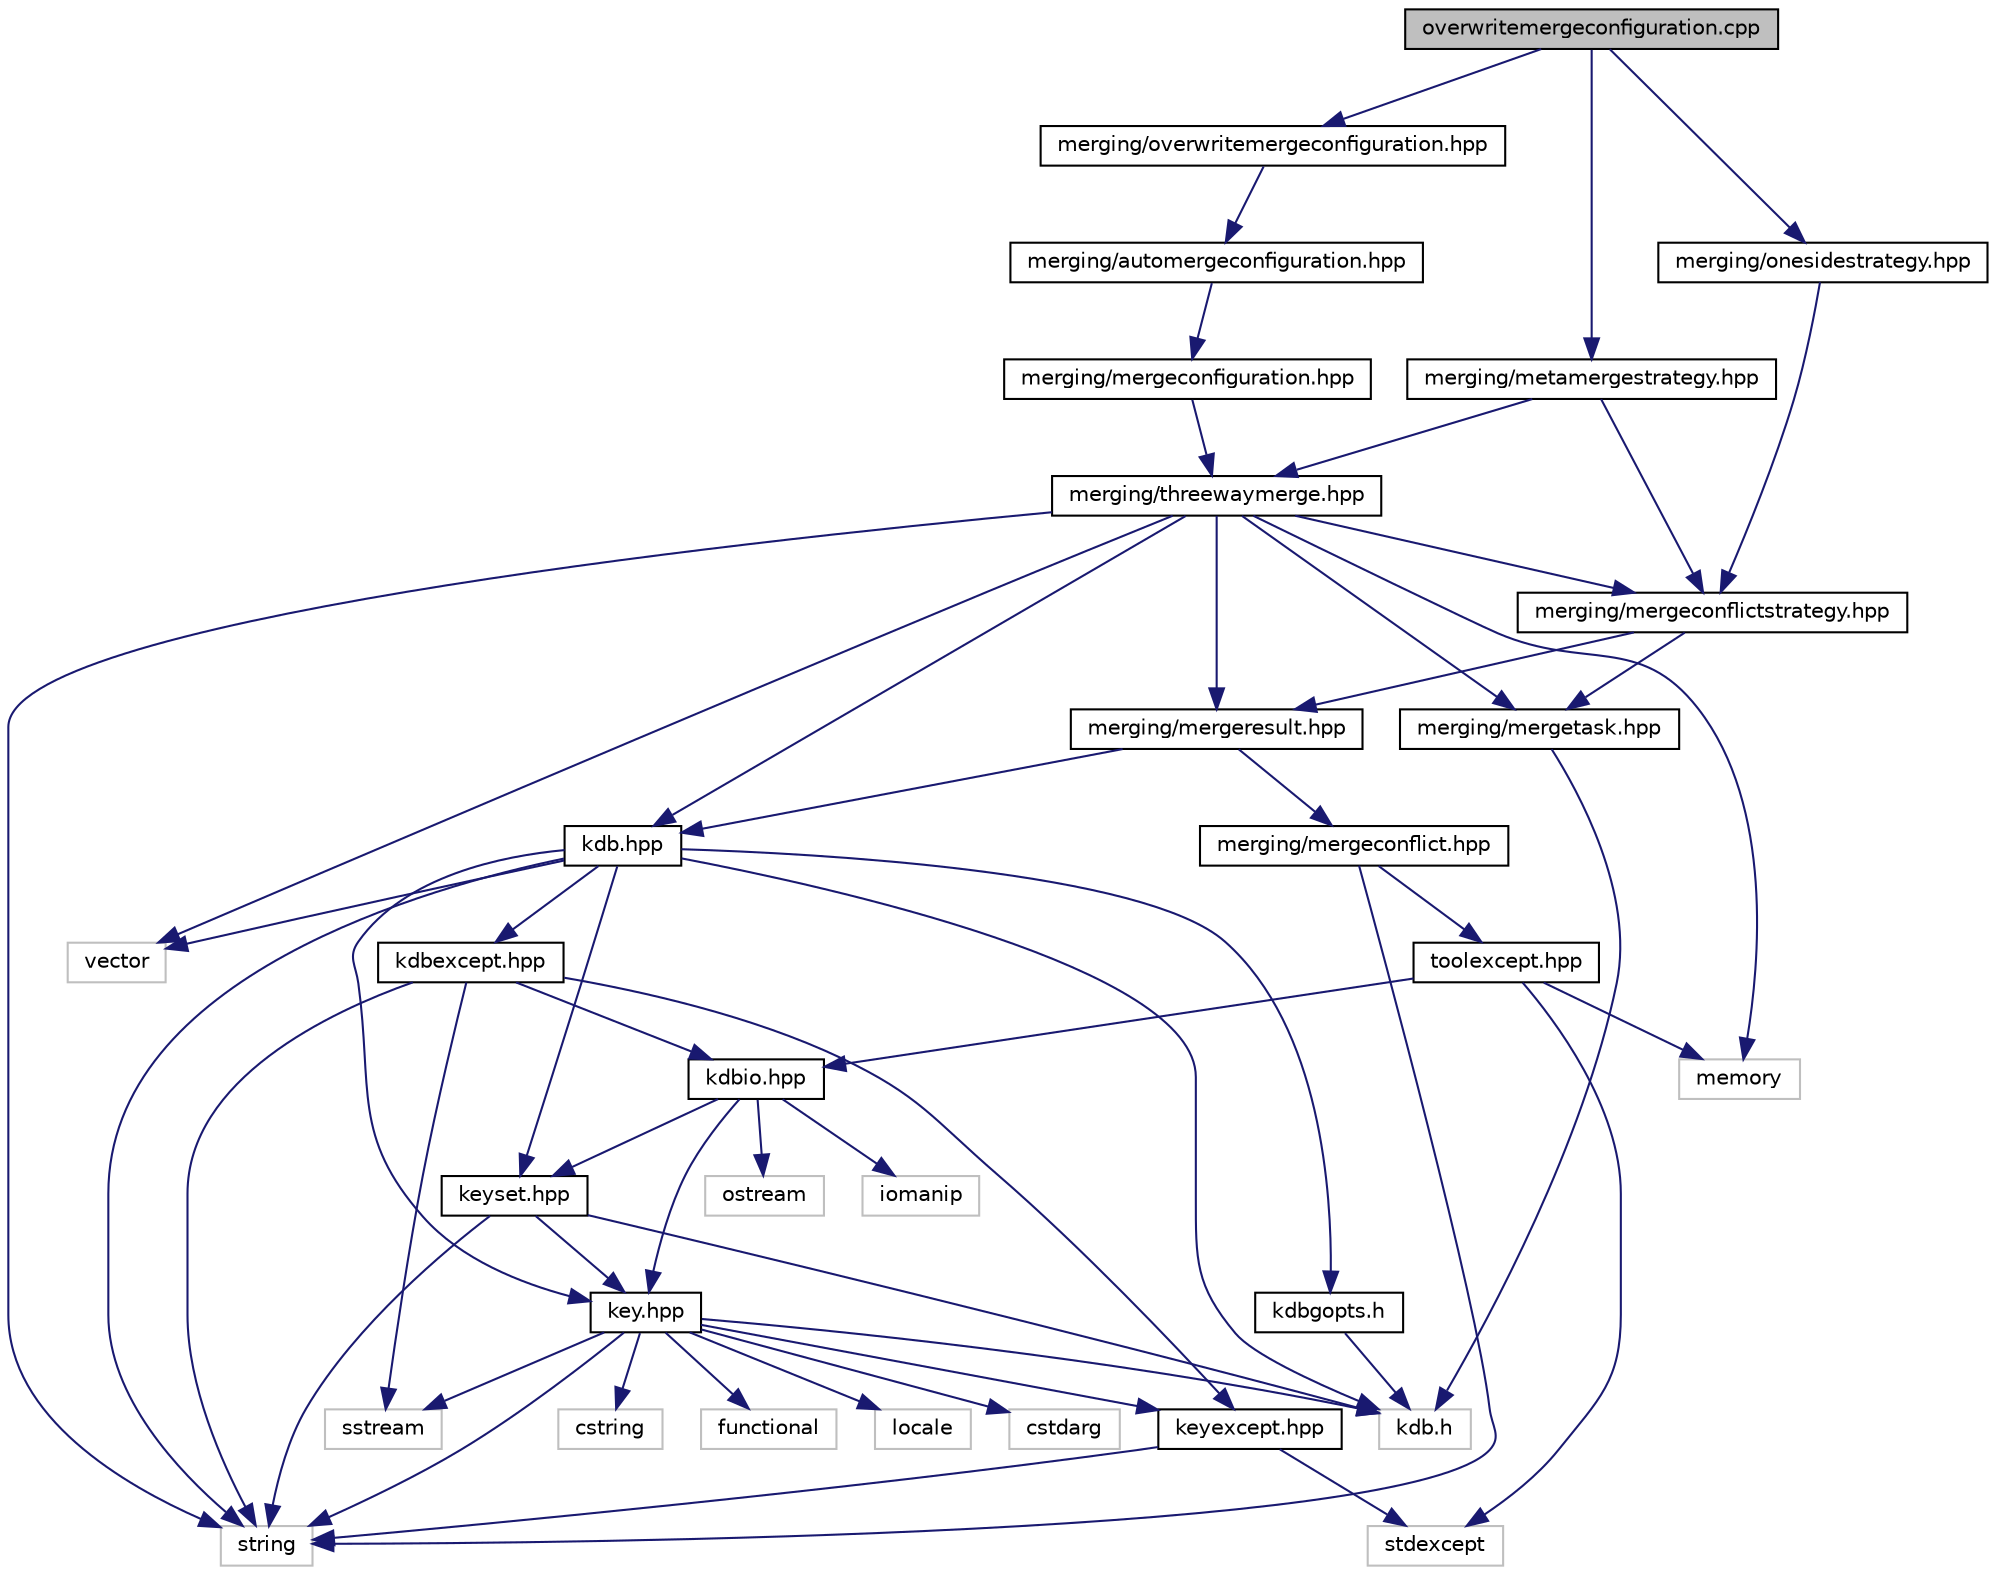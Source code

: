 digraph "overwritemergeconfiguration.cpp"
{
 // LATEX_PDF_SIZE
  edge [fontname="Helvetica",fontsize="10",labelfontname="Helvetica",labelfontsize="10"];
  node [fontname="Helvetica",fontsize="10",shape=record];
  Node1 [label="overwritemergeconfiguration.cpp",height=0.2,width=0.4,color="black", fillcolor="grey75", style="filled", fontcolor="black",tooltip=" "];
  Node1 -> Node2 [color="midnightblue",fontsize="10",style="solid"];
  Node2 [label="merging/metamergestrategy.hpp",height=0.2,width=0.4,color="black", fillcolor="white", style="filled",URL="$metamergestrategy_8hpp.html",tooltip="Applies a MergeConflictStrategy on the metakeys."];
  Node2 -> Node3 [color="midnightblue",fontsize="10",style="solid"];
  Node3 [label="merging/mergeconflictstrategy.hpp",height=0.2,width=0.4,color="black", fillcolor="white", style="filled",URL="$mergeconflictstrategy_8hpp.html",tooltip="Interface for a MergeConflictStrategy."];
  Node3 -> Node4 [color="midnightblue",fontsize="10",style="solid"];
  Node4 [label="merging/mergeresult.hpp",height=0.2,width=0.4,color="black", fillcolor="white", style="filled",URL="$mergeresult_8hpp.html",tooltip="Class modelling the result of a three way merge."];
  Node4 -> Node5 [color="midnightblue",fontsize="10",style="solid"];
  Node5 [label="kdb.hpp",height=0.2,width=0.4,color="black", fillcolor="white", style="filled",URL="$kdb_8hpp.html",tooltip=" "];
  Node5 -> Node6 [color="midnightblue",fontsize="10",style="solid"];
  Node6 [label="string",height=0.2,width=0.4,color="grey75", fillcolor="white", style="filled",tooltip=" "];
  Node5 -> Node7 [color="midnightblue",fontsize="10",style="solid"];
  Node7 [label="vector",height=0.2,width=0.4,color="grey75", fillcolor="white", style="filled",tooltip=" "];
  Node5 -> Node8 [color="midnightblue",fontsize="10",style="solid"];
  Node8 [label="kdbexcept.hpp",height=0.2,width=0.4,color="black", fillcolor="white", style="filled",URL="$kdbexcept_8hpp.html",tooltip=" "];
  Node8 -> Node9 [color="midnightblue",fontsize="10",style="solid"];
  Node9 [label="keyexcept.hpp",height=0.2,width=0.4,color="black", fillcolor="white", style="filled",URL="$keyexcept_8hpp.html",tooltip=" "];
  Node9 -> Node10 [color="midnightblue",fontsize="10",style="solid"];
  Node10 [label="stdexcept",height=0.2,width=0.4,color="grey75", fillcolor="white", style="filled",tooltip=" "];
  Node9 -> Node6 [color="midnightblue",fontsize="10",style="solid"];
  Node8 -> Node11 [color="midnightblue",fontsize="10",style="solid"];
  Node11 [label="sstream",height=0.2,width=0.4,color="grey75", fillcolor="white", style="filled",tooltip=" "];
  Node8 -> Node6 [color="midnightblue",fontsize="10",style="solid"];
  Node8 -> Node12 [color="midnightblue",fontsize="10",style="solid"];
  Node12 [label="kdbio.hpp",height=0.2,width=0.4,color="black", fillcolor="white", style="filled",URL="$kdbio_8hpp.html",tooltip=" "];
  Node12 -> Node13 [color="midnightblue",fontsize="10",style="solid"];
  Node13 [label="key.hpp",height=0.2,width=0.4,color="black", fillcolor="white", style="filled",URL="$key_8hpp.html",tooltip=" "];
  Node13 -> Node14 [color="midnightblue",fontsize="10",style="solid"];
  Node14 [label="cstdarg",height=0.2,width=0.4,color="grey75", fillcolor="white", style="filled",tooltip=" "];
  Node13 -> Node15 [color="midnightblue",fontsize="10",style="solid"];
  Node15 [label="cstring",height=0.2,width=0.4,color="grey75", fillcolor="white", style="filled",tooltip=" "];
  Node13 -> Node16 [color="midnightblue",fontsize="10",style="solid"];
  Node16 [label="functional",height=0.2,width=0.4,color="grey75", fillcolor="white", style="filled",tooltip=" "];
  Node13 -> Node17 [color="midnightblue",fontsize="10",style="solid"];
  Node17 [label="locale",height=0.2,width=0.4,color="grey75", fillcolor="white", style="filled",tooltip=" "];
  Node13 -> Node11 [color="midnightblue",fontsize="10",style="solid"];
  Node13 -> Node6 [color="midnightblue",fontsize="10",style="solid"];
  Node13 -> Node9 [color="midnightblue",fontsize="10",style="solid"];
  Node13 -> Node18 [color="midnightblue",fontsize="10",style="solid"];
  Node18 [label="kdb.h",height=0.2,width=0.4,color="grey75", fillcolor="white", style="filled",tooltip=" "];
  Node12 -> Node19 [color="midnightblue",fontsize="10",style="solid"];
  Node19 [label="keyset.hpp",height=0.2,width=0.4,color="black", fillcolor="white", style="filled",URL="$keyset_8hpp.html",tooltip=" "];
  Node19 -> Node18 [color="midnightblue",fontsize="10",style="solid"];
  Node19 -> Node13 [color="midnightblue",fontsize="10",style="solid"];
  Node19 -> Node6 [color="midnightblue",fontsize="10",style="solid"];
  Node12 -> Node20 [color="midnightblue",fontsize="10",style="solid"];
  Node20 [label="iomanip",height=0.2,width=0.4,color="grey75", fillcolor="white", style="filled",tooltip=" "];
  Node12 -> Node21 [color="midnightblue",fontsize="10",style="solid"];
  Node21 [label="ostream",height=0.2,width=0.4,color="grey75", fillcolor="white", style="filled",tooltip=" "];
  Node5 -> Node13 [color="midnightblue",fontsize="10",style="solid"];
  Node5 -> Node19 [color="midnightblue",fontsize="10",style="solid"];
  Node5 -> Node18 [color="midnightblue",fontsize="10",style="solid"];
  Node5 -> Node22 [color="midnightblue",fontsize="10",style="solid"];
  Node22 [label="kdbgopts.h",height=0.2,width=0.4,color="black", fillcolor="white", style="filled",URL="$kdbgopts_8h.html",tooltip="Gopts contract."];
  Node22 -> Node18 [color="midnightblue",fontsize="10",style="solid"];
  Node4 -> Node23 [color="midnightblue",fontsize="10",style="solid"];
  Node23 [label="merging/mergeconflict.hpp",height=0.2,width=0.4,color="black", fillcolor="white", style="filled",URL="$mergeconflict_8hpp.html",tooltip="Models a merge conflict."];
  Node23 -> Node6 [color="midnightblue",fontsize="10",style="solid"];
  Node23 -> Node24 [color="midnightblue",fontsize="10",style="solid"];
  Node24 [label="toolexcept.hpp",height=0.2,width=0.4,color="black", fillcolor="white", style="filled",URL="$toolexcept_8hpp.html",tooltip="Implementation of all exceptions elektratools library might throw."];
  Node24 -> Node25 [color="midnightblue",fontsize="10",style="solid"];
  Node25 [label="memory",height=0.2,width=0.4,color="grey75", fillcolor="white", style="filled",tooltip=" "];
  Node24 -> Node10 [color="midnightblue",fontsize="10",style="solid"];
  Node24 -> Node12 [color="midnightblue",fontsize="10",style="solid"];
  Node3 -> Node26 [color="midnightblue",fontsize="10",style="solid"];
  Node26 [label="merging/mergetask.hpp",height=0.2,width=0.4,color="black", fillcolor="white", style="filled",URL="$mergetask_8hpp.html",tooltip="Models a merge task."];
  Node26 -> Node18 [color="midnightblue",fontsize="10",style="solid"];
  Node2 -> Node27 [color="midnightblue",fontsize="10",style="solid"];
  Node27 [label="merging/threewaymerge.hpp",height=0.2,width=0.4,color="black", fillcolor="white", style="filled",URL="$threewaymerge_8hpp.html",tooltip="Implements a way to build and deal with a backend."];
  Node27 -> Node5 [color="midnightblue",fontsize="10",style="solid"];
  Node27 -> Node25 [color="midnightblue",fontsize="10",style="solid"];
  Node27 -> Node3 [color="midnightblue",fontsize="10",style="solid"];
  Node27 -> Node4 [color="midnightblue",fontsize="10",style="solid"];
  Node27 -> Node26 [color="midnightblue",fontsize="10",style="solid"];
  Node27 -> Node6 [color="midnightblue",fontsize="10",style="solid"];
  Node27 -> Node7 [color="midnightblue",fontsize="10",style="solid"];
  Node1 -> Node28 [color="midnightblue",fontsize="10",style="solid"];
  Node28 [label="merging/onesidestrategy.hpp",height=0.2,width=0.4,color="black", fillcolor="white", style="filled",URL="$onesidestrategy_8hpp.html",tooltip="A strategy which always takes the value from one side."];
  Node28 -> Node3 [color="midnightblue",fontsize="10",style="solid"];
  Node1 -> Node29 [color="midnightblue",fontsize="10",style="solid"];
  Node29 [label="merging/overwritemergeconfiguration.hpp",height=0.2,width=0.4,color="black", fillcolor="white", style="filled",URL="$overwritemergeconfiguration_8hpp.html",tooltip="A configuration for a simple automerge and guaranteed conflict resolution by one side."];
  Node29 -> Node30 [color="midnightblue",fontsize="10",style="solid"];
  Node30 [label="merging/automergeconfiguration.hpp",height=0.2,width=0.4,color="black", fillcolor="white", style="filled",URL="$automergeconfiguration_8hpp.html",tooltip="A configuration for a simple automerge."];
  Node30 -> Node31 [color="midnightblue",fontsize="10",style="solid"];
  Node31 [label="merging/mergeconfiguration.hpp",height=0.2,width=0.4,color="black", fillcolor="white", style="filled",URL="$mergeconfiguration_8hpp.html",tooltip="Base class for defining preconfigured merge configurations."];
  Node31 -> Node27 [color="midnightblue",fontsize="10",style="solid"];
}
